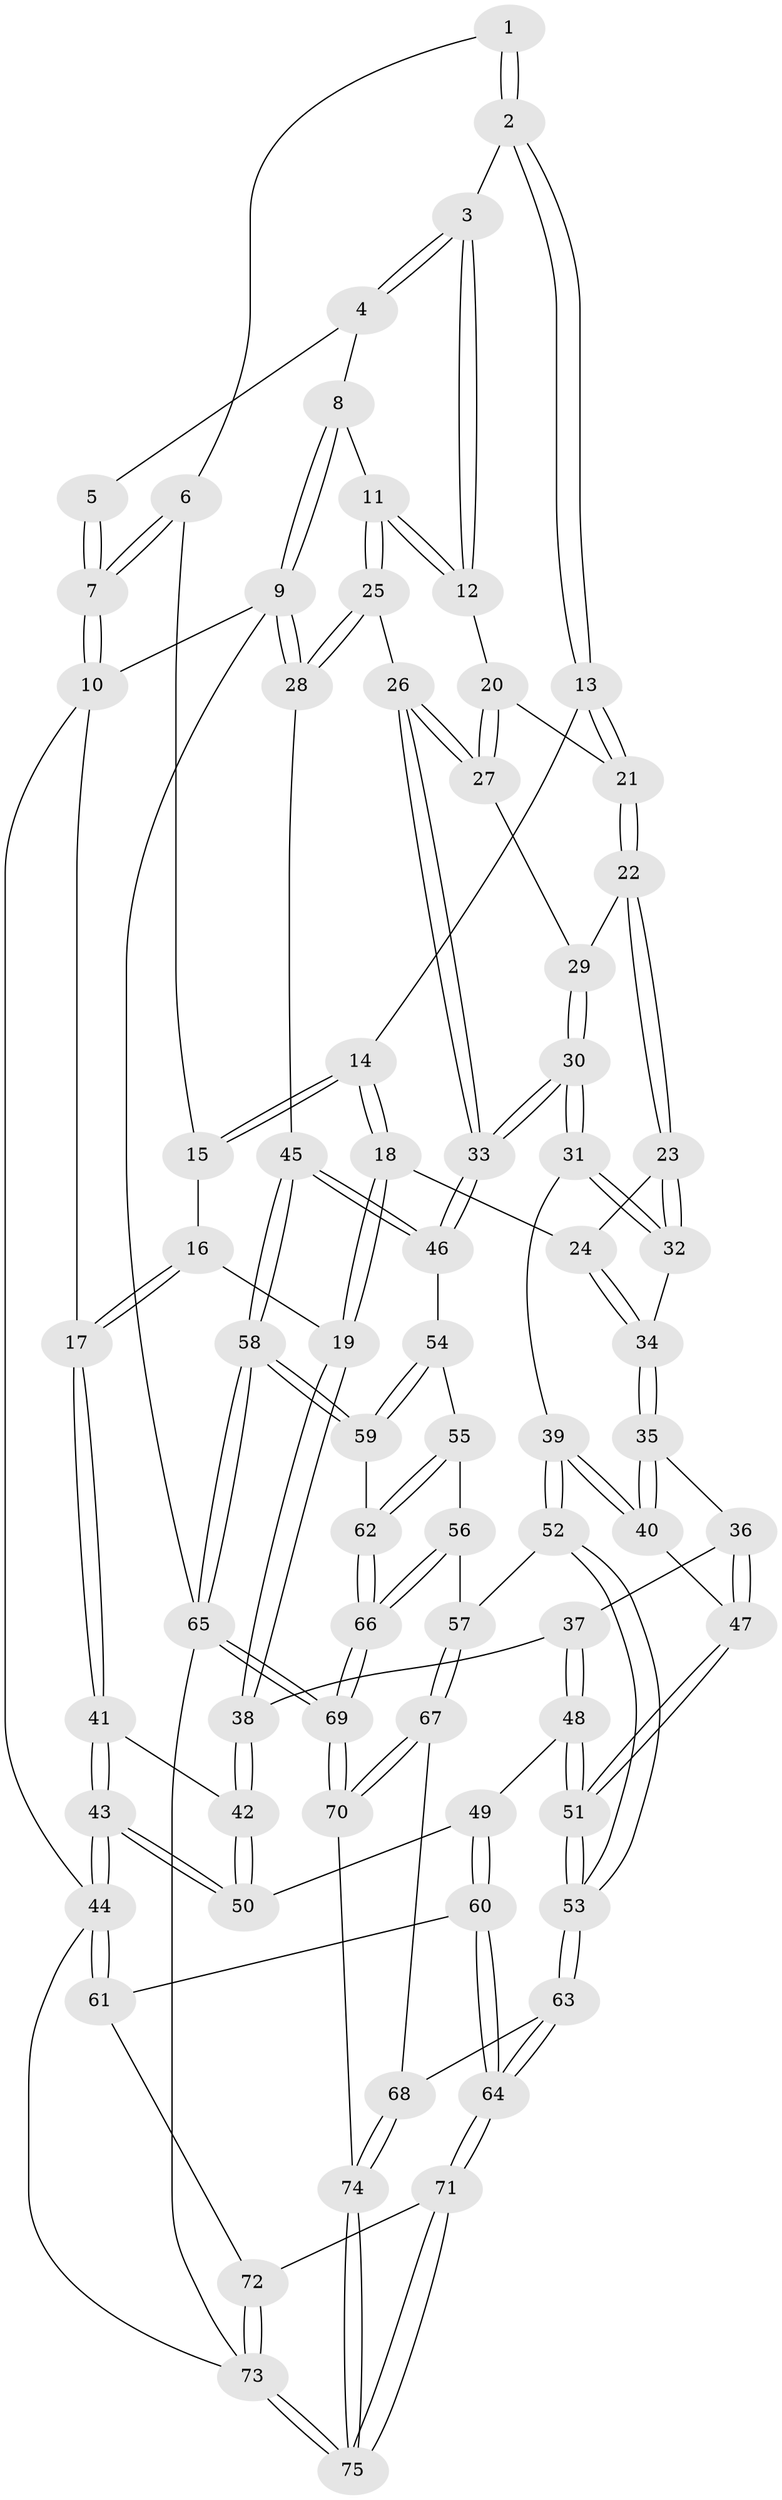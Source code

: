 // coarse degree distribution, {6: 0.13333333333333333, 3: 0.13333333333333333, 4: 0.35555555555555557, 5: 0.3111111111111111, 8: 0.022222222222222223, 7: 0.044444444444444446}
// Generated by graph-tools (version 1.1) at 2025/06/03/04/25 22:06:14]
// undirected, 75 vertices, 184 edges
graph export_dot {
graph [start="1"]
  node [color=gray90,style=filled];
  1 [pos="+0.3536562528379149+0.044294381545210884"];
  2 [pos="+0.5600997368281534+0.0029600829770442265"];
  3 [pos="+0.601841292794273+0"];
  4 [pos="+0.6039418820298247+0"];
  5 [pos="+0.3075366027594804+0"];
  6 [pos="+0.32027997730181784+0.08040274498405255"];
  7 [pos="+0+0"];
  8 [pos="+1+0"];
  9 [pos="+1+0"];
  10 [pos="+0+0"];
  11 [pos="+0.8583672416387118+0.12218326834819784"];
  12 [pos="+0.8048877870750754+0.1113773838869451"];
  13 [pos="+0.5551248537386207+0.04279113651532826"];
  14 [pos="+0.35865528601514507+0.12687765539814555"];
  15 [pos="+0.32028803674701223+0.08323674016821152"];
  16 [pos="+0.2516891519986761+0.12283458635483914"];
  17 [pos="+0+0"];
  18 [pos="+0.35705721735420254+0.2381701778261249"];
  19 [pos="+0.23439738217459655+0.2759726896489639"];
  20 [pos="+0.7415557650764464+0.16275890467433243"];
  21 [pos="+0.5622971235675676+0.10177603976892617"];
  22 [pos="+0.5516665835390112+0.17475948173182237"];
  23 [pos="+0.4778646938068408+0.22738700463712172"];
  24 [pos="+0.3689268286414342+0.24151445459824025"];
  25 [pos="+0.919678844021688+0.2027147184402254"];
  26 [pos="+0.7812754094202906+0.3312891057434618"];
  27 [pos="+0.7311129025109853+0.23481298478758836"];
  28 [pos="+1+0.24696099911637565"];
  29 [pos="+0.5716358357457227+0.19956197458662378"];
  30 [pos="+0.6573729553117056+0.4353201670447846"];
  31 [pos="+0.5446455258684876+0.45422054278729895"];
  32 [pos="+0.48763227834989986+0.32014253038307644"];
  33 [pos="+0.7414074389302928+0.45802083990220094"];
  34 [pos="+0.40482213555692925+0.3457712517943319"];
  35 [pos="+0.40491141990971313+0.3587687840358381"];
  36 [pos="+0.3308689728108074+0.4068267284346758"];
  37 [pos="+0.31577626636160416+0.4051404638002718"];
  38 [pos="+0.19438888670352428+0.3061643470972993"];
  39 [pos="+0.5252219282052754+0.46470479087962"];
  40 [pos="+0.5221066350023985+0.4645274706008904"];
  41 [pos="+0+0.19809766260782732"];
  42 [pos="+0.15668381033521536+0.31399857848214635"];
  43 [pos="+0+0.6310951658370314"];
  44 [pos="+0+0.7049507225022148"];
  45 [pos="+1+0.5215717097753004"];
  46 [pos="+0.7568412455681951+0.47779873818872454"];
  47 [pos="+0.4358221400824748+0.48383296270769804"];
  48 [pos="+0.29081651817874116+0.5998670045995448"];
  49 [pos="+0.23908708687021016+0.5883114534172694"];
  50 [pos="+0.18032076469248462+0.5358960417760227"];
  51 [pos="+0.29758565876633913+0.6036316086915416"];
  52 [pos="+0.4903959510146096+0.7124213013673504"];
  53 [pos="+0.39162607439414754+0.7512739981738501"];
  54 [pos="+0.7479090660423435+0.5234595539688793"];
  55 [pos="+0.7280245154817948+0.592966098100064"];
  56 [pos="+0.6294280599472445+0.7265691556346499"];
  57 [pos="+0.6148717499406385+0.7299897041909356"];
  58 [pos="+1+0.7747264270182308"];
  59 [pos="+0.9702649850906324+0.787569149573691"];
  60 [pos="+0.13921048218880594+0.7019365559986654"];
  61 [pos="+0+0.7669169807321522"];
  62 [pos="+0.8857769963286322+0.7996636811677411"];
  63 [pos="+0.38914442474991334+0.7573551718786543"];
  64 [pos="+0.30740242130114837+0.8316235116870982"];
  65 [pos="+1+1"];
  66 [pos="+0.7771832460930657+0.8643338951614059"];
  67 [pos="+0.5941650796328846+0.868074140746219"];
  68 [pos="+0.47245169426493955+0.8843655523790326"];
  69 [pos="+0.6938389067507367+1"];
  70 [pos="+0.6896006608280917+1"];
  71 [pos="+0.2507004966656429+0.9127555522800117"];
  72 [pos="+0.05424931617677661+0.830881357823125"];
  73 [pos="+0.05078486267765561+1"];
  74 [pos="+0.5534070085218269+1"];
  75 [pos="+0.26796587810526284+1"];
  1 -- 2;
  1 -- 2;
  1 -- 6;
  2 -- 3;
  2 -- 13;
  2 -- 13;
  3 -- 4;
  3 -- 4;
  3 -- 12;
  3 -- 12;
  4 -- 5;
  4 -- 8;
  5 -- 7;
  5 -- 7;
  6 -- 7;
  6 -- 7;
  6 -- 15;
  7 -- 10;
  7 -- 10;
  8 -- 9;
  8 -- 9;
  8 -- 11;
  9 -- 10;
  9 -- 28;
  9 -- 28;
  9 -- 65;
  10 -- 17;
  10 -- 44;
  11 -- 12;
  11 -- 12;
  11 -- 25;
  11 -- 25;
  12 -- 20;
  13 -- 14;
  13 -- 21;
  13 -- 21;
  14 -- 15;
  14 -- 15;
  14 -- 18;
  14 -- 18;
  15 -- 16;
  16 -- 17;
  16 -- 17;
  16 -- 19;
  17 -- 41;
  17 -- 41;
  18 -- 19;
  18 -- 19;
  18 -- 24;
  19 -- 38;
  19 -- 38;
  20 -- 21;
  20 -- 27;
  20 -- 27;
  21 -- 22;
  21 -- 22;
  22 -- 23;
  22 -- 23;
  22 -- 29;
  23 -- 24;
  23 -- 32;
  23 -- 32;
  24 -- 34;
  24 -- 34;
  25 -- 26;
  25 -- 28;
  25 -- 28;
  26 -- 27;
  26 -- 27;
  26 -- 33;
  26 -- 33;
  27 -- 29;
  28 -- 45;
  29 -- 30;
  29 -- 30;
  30 -- 31;
  30 -- 31;
  30 -- 33;
  30 -- 33;
  31 -- 32;
  31 -- 32;
  31 -- 39;
  32 -- 34;
  33 -- 46;
  33 -- 46;
  34 -- 35;
  34 -- 35;
  35 -- 36;
  35 -- 40;
  35 -- 40;
  36 -- 37;
  36 -- 47;
  36 -- 47;
  37 -- 38;
  37 -- 48;
  37 -- 48;
  38 -- 42;
  38 -- 42;
  39 -- 40;
  39 -- 40;
  39 -- 52;
  39 -- 52;
  40 -- 47;
  41 -- 42;
  41 -- 43;
  41 -- 43;
  42 -- 50;
  42 -- 50;
  43 -- 44;
  43 -- 44;
  43 -- 50;
  43 -- 50;
  44 -- 61;
  44 -- 61;
  44 -- 73;
  45 -- 46;
  45 -- 46;
  45 -- 58;
  45 -- 58;
  46 -- 54;
  47 -- 51;
  47 -- 51;
  48 -- 49;
  48 -- 51;
  48 -- 51;
  49 -- 50;
  49 -- 60;
  49 -- 60;
  51 -- 53;
  51 -- 53;
  52 -- 53;
  52 -- 53;
  52 -- 57;
  53 -- 63;
  53 -- 63;
  54 -- 55;
  54 -- 59;
  54 -- 59;
  55 -- 56;
  55 -- 62;
  55 -- 62;
  56 -- 57;
  56 -- 66;
  56 -- 66;
  57 -- 67;
  57 -- 67;
  58 -- 59;
  58 -- 59;
  58 -- 65;
  58 -- 65;
  59 -- 62;
  60 -- 61;
  60 -- 64;
  60 -- 64;
  61 -- 72;
  62 -- 66;
  62 -- 66;
  63 -- 64;
  63 -- 64;
  63 -- 68;
  64 -- 71;
  64 -- 71;
  65 -- 69;
  65 -- 69;
  65 -- 73;
  66 -- 69;
  66 -- 69;
  67 -- 68;
  67 -- 70;
  67 -- 70;
  68 -- 74;
  68 -- 74;
  69 -- 70;
  69 -- 70;
  70 -- 74;
  71 -- 72;
  71 -- 75;
  71 -- 75;
  72 -- 73;
  72 -- 73;
  73 -- 75;
  73 -- 75;
  74 -- 75;
  74 -- 75;
}
